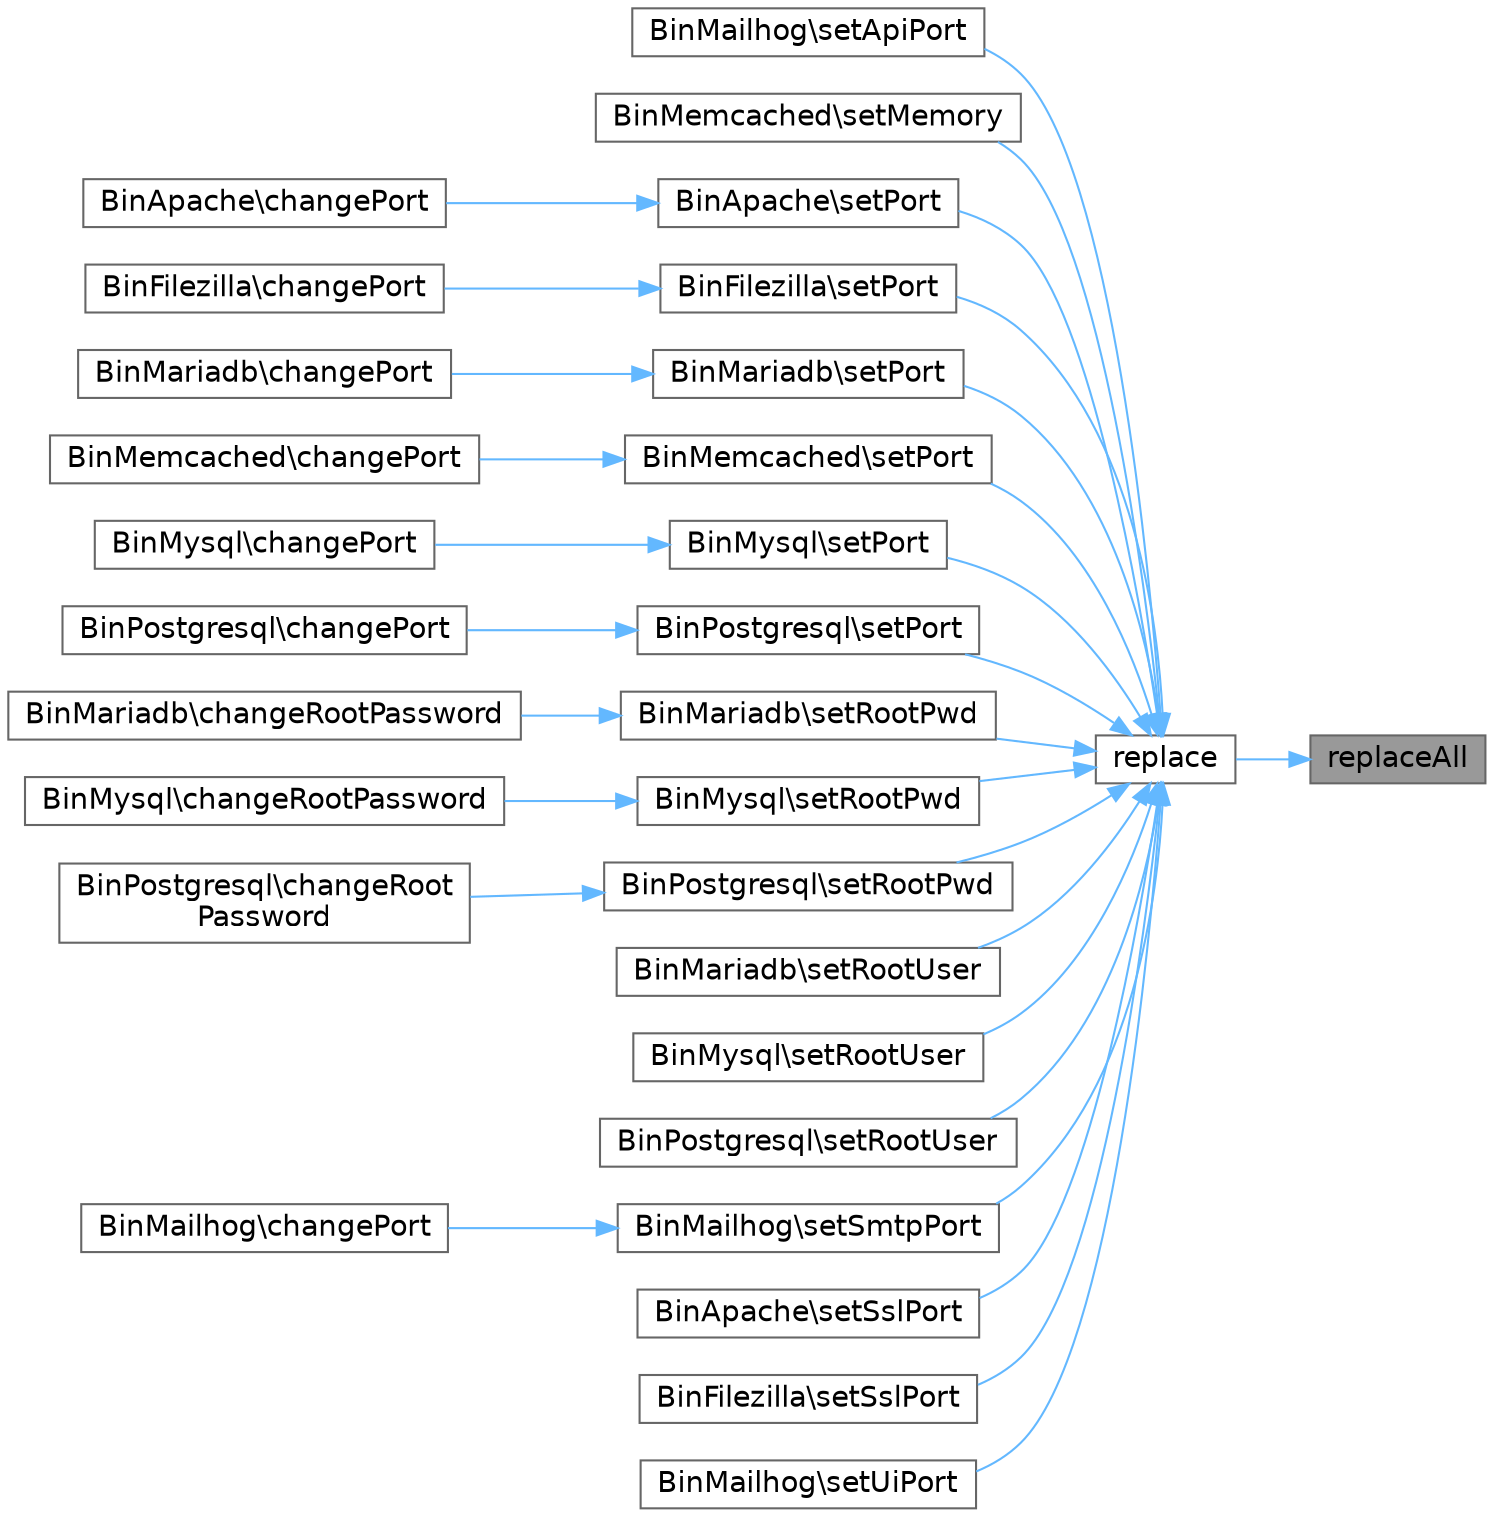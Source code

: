 digraph "replaceAll"
{
 // LATEX_PDF_SIZE
  bgcolor="transparent";
  edge [fontname=Helvetica,fontsize=14,labelfontname=Helvetica,labelfontsize=14];
  node [fontname=Helvetica,fontsize=14,shape=box,height=0.2,width=0.4];
  rankdir="RL";
  Node1 [id="Node000001",label="replaceAll",height=0.2,width=0.4,color="gray40", fillcolor="grey60", style="filled", fontcolor="black",tooltip=" "];
  Node1 -> Node2 [id="edge1_Node000001_Node000002",dir="back",color="steelblue1",style="solid",tooltip=" "];
  Node2 [id="Node000002",label="replace",height=0.2,width=0.4,color="grey40", fillcolor="white", style="filled",URL="$d3/d9c/classModule.html#aa9e39cffd72d25a5fdba69558c7686fb",tooltip=" "];
  Node2 -> Node3 [id="edge2_Node000002_Node000003",dir="back",color="steelblue1",style="solid",tooltip=" "];
  Node3 [id="Node000003",label="BinMailhog\\setApiPort",height=0.2,width=0.4,color="grey40", fillcolor="white", style="filled",URL="$db/df2/classBinMailhog.html#a8275a2d4e6ea28a03c8efb4dddfd9d30",tooltip=" "];
  Node2 -> Node4 [id="edge3_Node000002_Node000004",dir="back",color="steelblue1",style="solid",tooltip=" "];
  Node4 [id="Node000004",label="BinMemcached\\setMemory",height=0.2,width=0.4,color="grey40", fillcolor="white", style="filled",URL="$da/d10/classBinMemcached.html#a165f0d8dd30c6ddee7bf5baee198f3db",tooltip=" "];
  Node2 -> Node5 [id="edge4_Node000002_Node000005",dir="back",color="steelblue1",style="solid",tooltip=" "];
  Node5 [id="Node000005",label="BinApache\\setPort",height=0.2,width=0.4,color="grey40", fillcolor="white", style="filled",URL="$d9/d6c/classBinApache.html#a000ce1ff20433f6ac9297e01c31d0678",tooltip=" "];
  Node5 -> Node6 [id="edge5_Node000005_Node000006",dir="back",color="steelblue1",style="solid",tooltip=" "];
  Node6 [id="Node000006",label="BinApache\\changePort",height=0.2,width=0.4,color="grey40", fillcolor="white", style="filled",URL="$d9/d6c/classBinApache.html#a85f983791a52bf029fac9b6d3b3976d2",tooltip=" "];
  Node2 -> Node7 [id="edge6_Node000002_Node000007",dir="back",color="steelblue1",style="solid",tooltip=" "];
  Node7 [id="Node000007",label="BinFilezilla\\setPort",height=0.2,width=0.4,color="grey40", fillcolor="white", style="filled",URL="$da/d23/classBinFilezilla.html#a000ce1ff20433f6ac9297e01c31d0678",tooltip=" "];
  Node7 -> Node8 [id="edge7_Node000007_Node000008",dir="back",color="steelblue1",style="solid",tooltip=" "];
  Node8 [id="Node000008",label="BinFilezilla\\changePort",height=0.2,width=0.4,color="grey40", fillcolor="white", style="filled",URL="$da/d23/classBinFilezilla.html#a85f983791a52bf029fac9b6d3b3976d2",tooltip=" "];
  Node2 -> Node9 [id="edge8_Node000002_Node000009",dir="back",color="steelblue1",style="solid",tooltip=" "];
  Node9 [id="Node000009",label="BinMariadb\\setPort",height=0.2,width=0.4,color="grey40", fillcolor="white", style="filled",URL="$d4/d8f/classBinMariadb.html#a000ce1ff20433f6ac9297e01c31d0678",tooltip=" "];
  Node9 -> Node10 [id="edge9_Node000009_Node000010",dir="back",color="steelblue1",style="solid",tooltip=" "];
  Node10 [id="Node000010",label="BinMariadb\\changePort",height=0.2,width=0.4,color="grey40", fillcolor="white", style="filled",URL="$d4/d8f/classBinMariadb.html#a85f983791a52bf029fac9b6d3b3976d2",tooltip=" "];
  Node2 -> Node11 [id="edge10_Node000002_Node000011",dir="back",color="steelblue1",style="solid",tooltip=" "];
  Node11 [id="Node000011",label="BinMemcached\\setPort",height=0.2,width=0.4,color="grey40", fillcolor="white", style="filled",URL="$da/d10/classBinMemcached.html#a000ce1ff20433f6ac9297e01c31d0678",tooltip=" "];
  Node11 -> Node12 [id="edge11_Node000011_Node000012",dir="back",color="steelblue1",style="solid",tooltip=" "];
  Node12 [id="Node000012",label="BinMemcached\\changePort",height=0.2,width=0.4,color="grey40", fillcolor="white", style="filled",URL="$da/d10/classBinMemcached.html#a85f983791a52bf029fac9b6d3b3976d2",tooltip=" "];
  Node2 -> Node13 [id="edge12_Node000002_Node000013",dir="back",color="steelblue1",style="solid",tooltip=" "];
  Node13 [id="Node000013",label="BinMysql\\setPort",height=0.2,width=0.4,color="grey40", fillcolor="white", style="filled",URL="$d6/d88/classBinMysql.html#a000ce1ff20433f6ac9297e01c31d0678",tooltip=" "];
  Node13 -> Node14 [id="edge13_Node000013_Node000014",dir="back",color="steelblue1",style="solid",tooltip=" "];
  Node14 [id="Node000014",label="BinMysql\\changePort",height=0.2,width=0.4,color="grey40", fillcolor="white", style="filled",URL="$d6/d88/classBinMysql.html#a85f983791a52bf029fac9b6d3b3976d2",tooltip=" "];
  Node2 -> Node15 [id="edge14_Node000002_Node000015",dir="back",color="steelblue1",style="solid",tooltip=" "];
  Node15 [id="Node000015",label="BinPostgresql\\setPort",height=0.2,width=0.4,color="grey40", fillcolor="white", style="filled",URL="$dc/db9/classBinPostgresql.html#a000ce1ff20433f6ac9297e01c31d0678",tooltip=" "];
  Node15 -> Node16 [id="edge15_Node000015_Node000016",dir="back",color="steelblue1",style="solid",tooltip=" "];
  Node16 [id="Node000016",label="BinPostgresql\\changePort",height=0.2,width=0.4,color="grey40", fillcolor="white", style="filled",URL="$dc/db9/classBinPostgresql.html#a85f983791a52bf029fac9b6d3b3976d2",tooltip=" "];
  Node2 -> Node17 [id="edge16_Node000002_Node000017",dir="back",color="steelblue1",style="solid",tooltip=" "];
  Node17 [id="Node000017",label="BinMariadb\\setRootPwd",height=0.2,width=0.4,color="grey40", fillcolor="white", style="filled",URL="$d4/d8f/classBinMariadb.html#ae59b43c52dd45e93ae606233ff1ebb7d",tooltip=" "];
  Node17 -> Node18 [id="edge17_Node000017_Node000018",dir="back",color="steelblue1",style="solid",tooltip=" "];
  Node18 [id="Node000018",label="BinMariadb\\changeRootPassword",height=0.2,width=0.4,color="grey40", fillcolor="white", style="filled",URL="$d4/d8f/classBinMariadb.html#a5e08aa17d64304bd59c0cf8e0a6b6a12",tooltip=" "];
  Node2 -> Node19 [id="edge18_Node000002_Node000019",dir="back",color="steelblue1",style="solid",tooltip=" "];
  Node19 [id="Node000019",label="BinMysql\\setRootPwd",height=0.2,width=0.4,color="grey40", fillcolor="white", style="filled",URL="$d6/d88/classBinMysql.html#ae59b43c52dd45e93ae606233ff1ebb7d",tooltip=" "];
  Node19 -> Node20 [id="edge19_Node000019_Node000020",dir="back",color="steelblue1",style="solid",tooltip=" "];
  Node20 [id="Node000020",label="BinMysql\\changeRootPassword",height=0.2,width=0.4,color="grey40", fillcolor="white", style="filled",URL="$d6/d88/classBinMysql.html#a5e08aa17d64304bd59c0cf8e0a6b6a12",tooltip=" "];
  Node2 -> Node21 [id="edge20_Node000002_Node000021",dir="back",color="steelblue1",style="solid",tooltip=" "];
  Node21 [id="Node000021",label="BinPostgresql\\setRootPwd",height=0.2,width=0.4,color="grey40", fillcolor="white", style="filled",URL="$dc/db9/classBinPostgresql.html#ae59b43c52dd45e93ae606233ff1ebb7d",tooltip=" "];
  Node21 -> Node22 [id="edge21_Node000021_Node000022",dir="back",color="steelblue1",style="solid",tooltip=" "];
  Node22 [id="Node000022",label="BinPostgresql\\changeRoot\lPassword",height=0.2,width=0.4,color="grey40", fillcolor="white", style="filled",URL="$dc/db9/classBinPostgresql.html#a5e08aa17d64304bd59c0cf8e0a6b6a12",tooltip=" "];
  Node2 -> Node23 [id="edge22_Node000002_Node000023",dir="back",color="steelblue1",style="solid",tooltip=" "];
  Node23 [id="Node000023",label="BinMariadb\\setRootUser",height=0.2,width=0.4,color="grey40", fillcolor="white", style="filled",URL="$d4/d8f/classBinMariadb.html#a5d97cdc786fa4bd59952182b2c6518e4",tooltip=" "];
  Node2 -> Node24 [id="edge23_Node000002_Node000024",dir="back",color="steelblue1",style="solid",tooltip=" "];
  Node24 [id="Node000024",label="BinMysql\\setRootUser",height=0.2,width=0.4,color="grey40", fillcolor="white", style="filled",URL="$d6/d88/classBinMysql.html#a5d97cdc786fa4bd59952182b2c6518e4",tooltip=" "];
  Node2 -> Node25 [id="edge24_Node000002_Node000025",dir="back",color="steelblue1",style="solid",tooltip=" "];
  Node25 [id="Node000025",label="BinPostgresql\\setRootUser",height=0.2,width=0.4,color="grey40", fillcolor="white", style="filled",URL="$dc/db9/classBinPostgresql.html#a5d97cdc786fa4bd59952182b2c6518e4",tooltip=" "];
  Node2 -> Node26 [id="edge25_Node000002_Node000026",dir="back",color="steelblue1",style="solid",tooltip=" "];
  Node26 [id="Node000026",label="BinMailhog\\setSmtpPort",height=0.2,width=0.4,color="grey40", fillcolor="white", style="filled",URL="$db/df2/classBinMailhog.html#a8cdf6a78f52dc787663b0cb449325237",tooltip=" "];
  Node26 -> Node27 [id="edge26_Node000026_Node000027",dir="back",color="steelblue1",style="solid",tooltip=" "];
  Node27 [id="Node000027",label="BinMailhog\\changePort",height=0.2,width=0.4,color="grey40", fillcolor="white", style="filled",URL="$db/df2/classBinMailhog.html#a85f983791a52bf029fac9b6d3b3976d2",tooltip=" "];
  Node2 -> Node28 [id="edge27_Node000002_Node000028",dir="back",color="steelblue1",style="solid",tooltip=" "];
  Node28 [id="Node000028",label="BinApache\\setSslPort",height=0.2,width=0.4,color="grey40", fillcolor="white", style="filled",URL="$d9/d6c/classBinApache.html#a5f8fd5e18dda8f677f74c81fa80bbcea",tooltip=" "];
  Node2 -> Node29 [id="edge28_Node000002_Node000029",dir="back",color="steelblue1",style="solid",tooltip=" "];
  Node29 [id="Node000029",label="BinFilezilla\\setSslPort",height=0.2,width=0.4,color="grey40", fillcolor="white", style="filled",URL="$da/d23/classBinFilezilla.html#a5f8fd5e18dda8f677f74c81fa80bbcea",tooltip=" "];
  Node2 -> Node30 [id="edge29_Node000002_Node000030",dir="back",color="steelblue1",style="solid",tooltip=" "];
  Node30 [id="Node000030",label="BinMailhog\\setUiPort",height=0.2,width=0.4,color="grey40", fillcolor="white", style="filled",URL="$db/df2/classBinMailhog.html#ad3f14ac04799e1857e021a6ae46e3fa9",tooltip=" "];
}
